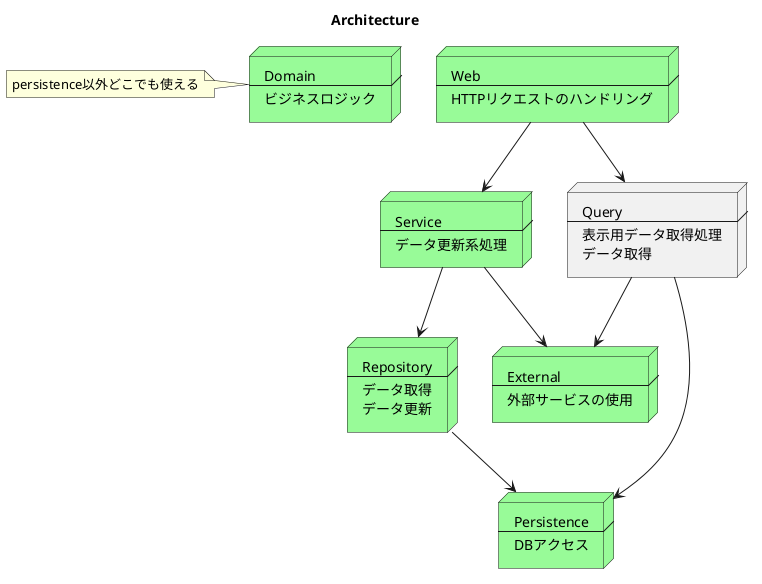 @startuml
title Architecture

node web #palegreen[
Web
--
HTTPリクエストのハンドリング
]
node service #palegreen[
Service
--
データ更新系処理
]
node repository #palegreen[
Repository
--
データ取得
データ更新
]
node query [
Query
--
表示用データ取得処理
データ取得
]
node domain #palegreen[
Domain
--
ビジネスロジック
]
note left
persistence以外どこでも使える
end note
node persistence #palegreen[
Persistence
--
DBアクセス
]
node external #palegreen[
External
--
外部サービスの使用
]

web --> service
web --> query
service --> repository
service --> external
repository --> persistence
query --> persistence
query --> external


@enduml
